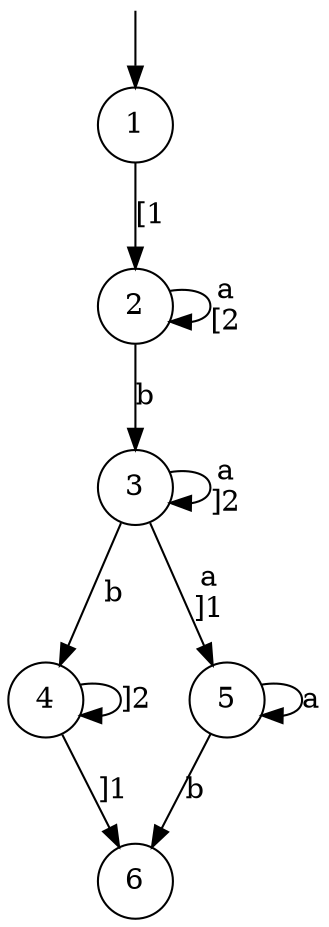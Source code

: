 digraph {
    node [shape=circle];
    Q0 [style=invisible, height=0, width=0, fixedsize=true];

    1 [start=true];
    Q0 -> 1;

    6 [end=true];

    1 -> 2 [item="[1", label="[1"];
    2 -> 2 [item="a[2", label="a\n[2"];
    2 -> 3 [item="b", label="b"];
    3 -> 3 [item="a]2", label="a\n]2"];
    3 -> 4 [item="b", label="b"];
    4 -> 4 [item="]2", label="]2"];
    3 -> 5 [item="a]1", label="a\n]1"];
    5 -> 5 [item="a", label="a"];
    5 -> 6 [item="b", label="b"];
    4 -> 6 [item="]1", label="]1"];
}